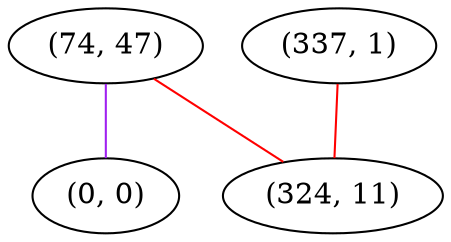 graph "" {
"(74, 47)";
"(0, 0)";
"(337, 1)";
"(324, 11)";
"(74, 47)" -- "(0, 0)"  [color=purple, key=0, weight=4];
"(74, 47)" -- "(324, 11)"  [color=red, key=0, weight=1];
"(337, 1)" -- "(324, 11)"  [color=red, key=0, weight=1];
}
